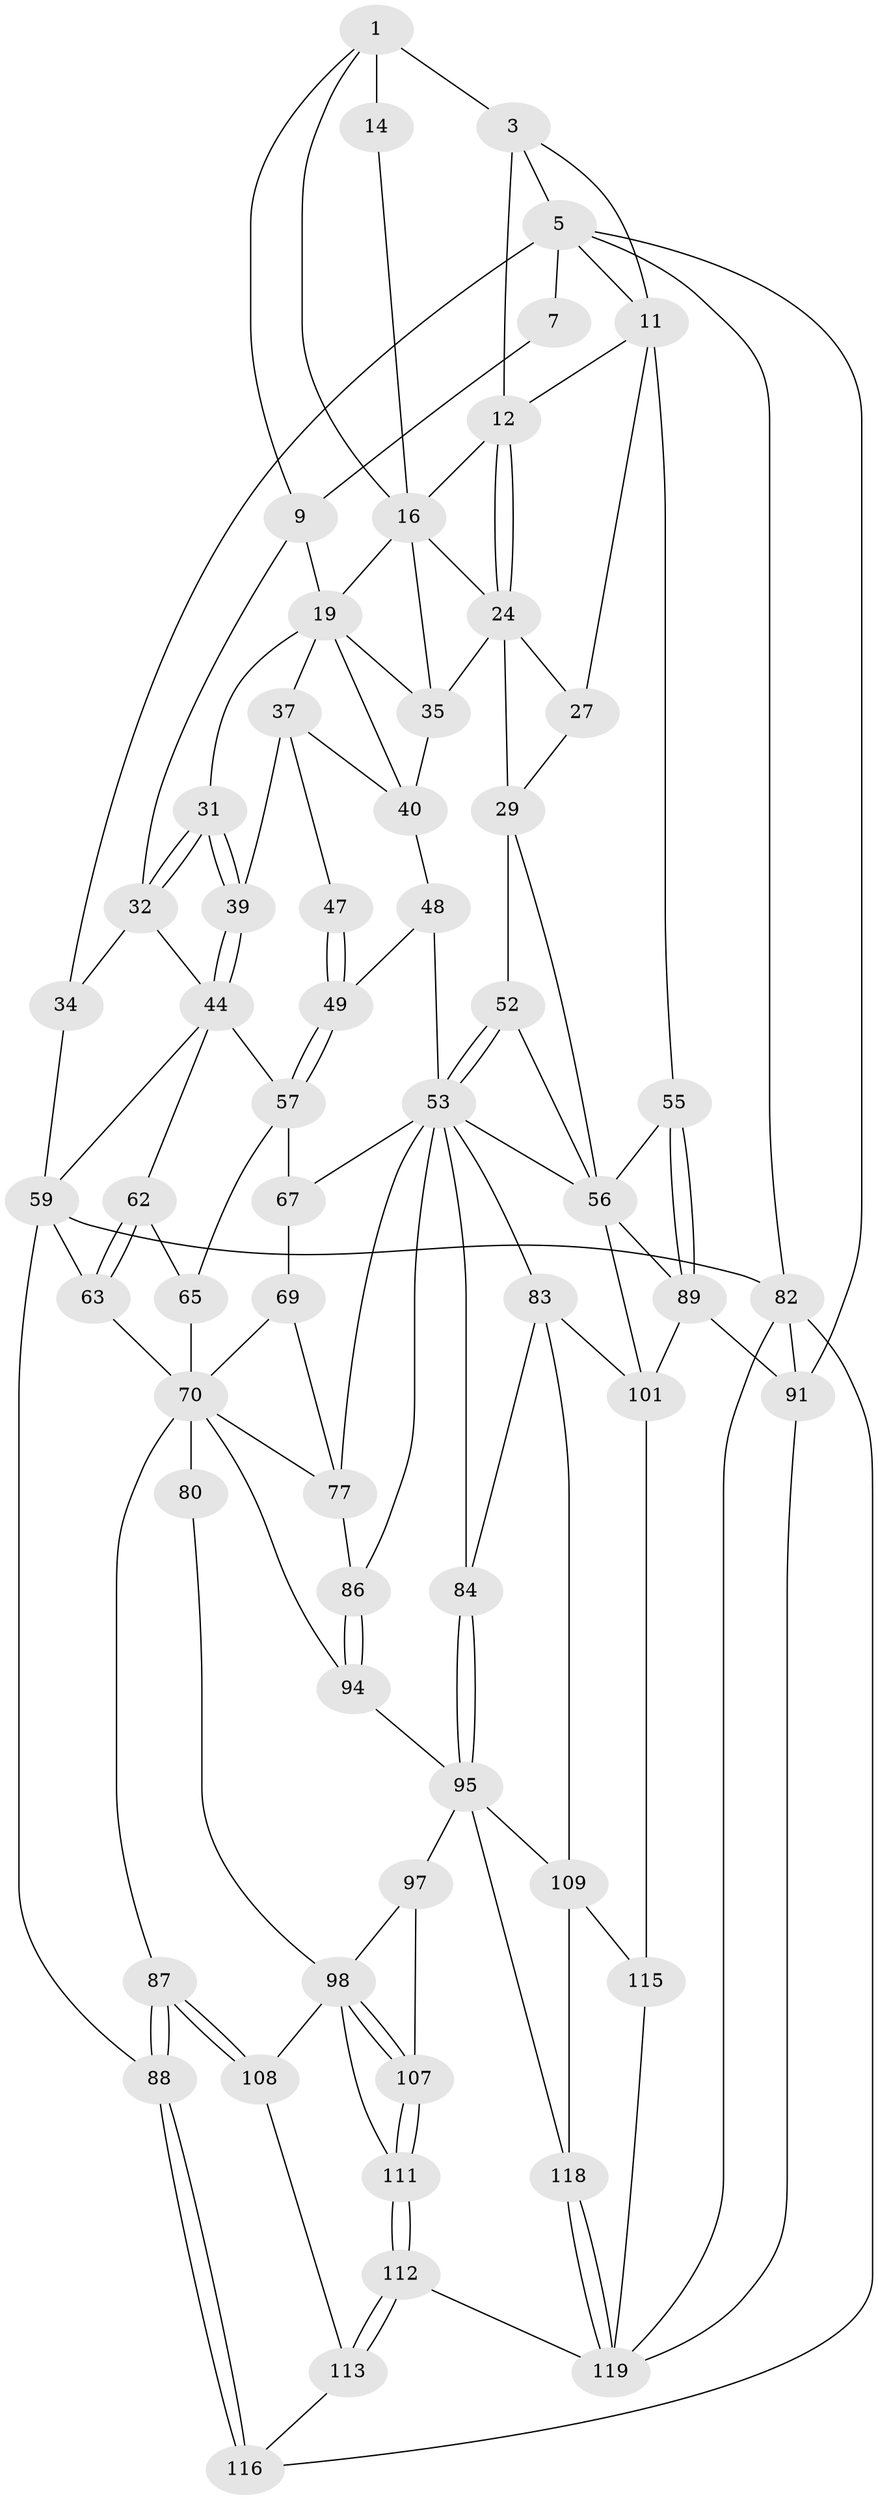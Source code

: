 // original degree distribution, {3: 0.02459016393442623, 4: 0.23770491803278687, 6: 0.23770491803278687, 5: 0.5}
// Generated by graph-tools (version 1.1) at 2025/21/03/04/25 18:21:07]
// undirected, 61 vertices, 135 edges
graph export_dot {
graph [start="1"]
  node [color=gray90,style=filled];
  1 [pos="+0.3823193690495197+0",super="+2+8"];
  3 [pos="+0.6875505409802409+0",super="+4"];
  5 [pos="+1+0",super="+6"];
  7 [pos="+0.19086705607312518+0"];
  9 [pos="+0.4226280693078958+0.13448796746405292",super="+10"];
  11 [pos="+0.8463876891556307+0.09097615553959787",super="+22"];
  12 [pos="+0.7617242350851683+0.16161085868253874",super="+13"];
  14 [pos="+0.6526218405981428+0"];
  16 [pos="+0.6646533829730044+0.18349415091045912",super="+17+26"];
  19 [pos="+0.5769028377705477+0.19262303818460944",super="+36+20"];
  24 [pos="+0.7648285210538425+0.1765107837607355",super="+25+28"];
  27 [pos="+0.8923300473003761+0.2911040539740269"];
  29 [pos="+0.770687648492352+0.3239430937727398",super="+50"];
  31 [pos="+0.37032857847519735+0.3118265568700652"];
  32 [pos="+0.27111609382549545+0.14975855823489226",super="+33"];
  34 [pos="+0+0.053767178600773624"];
  35 [pos="+0.617171816873929+0.2700206379081054",super="+42"];
  37 [pos="+0.4750523892064673+0.32156606901092044",super="+41+38"];
  39 [pos="+0.3723646535709437+0.3304587439992178"];
  40 [pos="+0.5895635190607914+0.3414657877143625",super="+43"];
  44 [pos="+0.35674666795926874+0.3464092141084004",super="+45"];
  47 [pos="+0.4917317281802385+0.42358389684301234"];
  48 [pos="+0.6443797427994733+0.46590961163832945"];
  49 [pos="+0.4957586598331684+0.4396158189588982"];
  52 [pos="+0.7534624168195628+0.49148490856442645"];
  53 [pos="+0.664511010898407+0.4945444821701135",super="+54+66"];
  55 [pos="+1+0.38423130717855136"];
  56 [pos="+0.8646235477947233+0.47984674570567526",super="+60"];
  57 [pos="+0.4304479216948959+0.5075578670731247",super="+58"];
  59 [pos="+0+0.36799622840084056",super="+64"];
  62 [pos="+0.20684139002096455+0.4471788451504653"];
  63 [pos="+0.17366482454049365+0.49915425194854607"];
  65 [pos="+0.3791149403465971+0.5224402627003809"];
  67 [pos="+0.5097829044368563+0.5636059163399749",super="+68"];
  69 [pos="+0.4312852370123586+0.6415581186379137"];
  70 [pos="+0.3744629822164504+0.5986487436004897",super="+71+79"];
  77 [pos="+0.4841040955568348+0.624095203041481",super="+78"];
  80 [pos="+0.256025842461208+0.715421505099093"];
  82 [pos="+0+1",super="+121"];
  83 [pos="+0.6713265762607705+0.6814885923146261",super="+102"];
  84 [pos="+0.6327544238529151+0.6978241815545291"];
  86 [pos="+0.5052416980703001+0.6673530210598881"];
  87 [pos="+0+0.7301047057955534"];
  88 [pos="+0+0.7332250842108239"];
  89 [pos="+1+0.5936819243172825",super="+92"];
  91 [pos="+1+1"];
  94 [pos="+0.4501627656259669+0.6959394359499351"];
  95 [pos="+0.567496414971518+0.7550958189169331",super="+96+104"];
  97 [pos="+0.4500709346585864+0.7275336017440203",super="+106"];
  98 [pos="+0.41239815788960965+0.7461986195328519",super="+99"];
  101 [pos="+0.8814151856235857+0.6567668883108888",super="+103"];
  107 [pos="+0.4156935735694563+0.8699820801237141"];
  108 [pos="+0.20822573077494183+0.8302667337790802"];
  109 [pos="+0.8000426726037524+0.8920582944157066",super="+110"];
  111 [pos="+0.37410007812558327+0.8826949599573942"];
  112 [pos="+0.36389429250912936+0.9027369324319551"];
  113 [pos="+0.19677339441266803+0.8840875950005547",super="+114"];
  115 [pos="+0.9782156611894567+0.8758329769758546"];
  116 [pos="+0.013289357895184662+0.7988854617260298",super="+117"];
  118 [pos="+0.6896404618875901+1"];
  119 [pos="+0.6866973968155338+1",super="+120+122"];
  1 -- 3;
  1 -- 14 [weight=2];
  1 -- 16;
  1 -- 9;
  3 -- 11;
  3 -- 5;
  3 -- 12;
  5 -- 91;
  5 -- 34;
  5 -- 82;
  5 -- 7;
  5 -- 11;
  7 -- 9;
  9 -- 32;
  9 -- 19;
  11 -- 12;
  11 -- 27;
  11 -- 55;
  12 -- 24;
  12 -- 24;
  12 -- 16;
  14 -- 16;
  16 -- 19;
  16 -- 24;
  16 -- 35;
  19 -- 40;
  19 -- 35;
  19 -- 37;
  19 -- 31;
  24 -- 29 [weight=2];
  24 -- 27;
  24 -- 35;
  27 -- 29;
  29 -- 56;
  29 -- 52;
  31 -- 32;
  31 -- 32;
  31 -- 39;
  31 -- 39;
  32 -- 34;
  32 -- 44;
  34 -- 59;
  35 -- 40;
  37 -- 40;
  37 -- 47 [weight=2];
  37 -- 39;
  39 -- 44;
  39 -- 44;
  40 -- 48;
  44 -- 59;
  44 -- 62;
  44 -- 57;
  47 -- 49;
  47 -- 49;
  48 -- 49;
  48 -- 53;
  49 -- 57;
  49 -- 57;
  52 -- 53;
  52 -- 53;
  52 -- 56;
  53 -- 67 [weight=2];
  53 -- 83;
  53 -- 84;
  53 -- 86;
  53 -- 56;
  53 -- 77;
  55 -- 56;
  55 -- 89;
  55 -- 89;
  56 -- 101;
  56 -- 89;
  57 -- 67;
  57 -- 65;
  59 -- 88;
  59 -- 82;
  59 -- 63;
  62 -- 63;
  62 -- 63;
  62 -- 65;
  63 -- 70;
  65 -- 70;
  67 -- 69;
  69 -- 70;
  69 -- 77;
  70 -- 80 [weight=2];
  70 -- 87;
  70 -- 94;
  70 -- 77;
  77 -- 86;
  80 -- 98;
  82 -- 91;
  82 -- 116;
  82 -- 119;
  83 -- 84;
  83 -- 109;
  83 -- 101;
  84 -- 95;
  84 -- 95;
  86 -- 94;
  86 -- 94;
  87 -- 88;
  87 -- 88;
  87 -- 108;
  87 -- 108;
  88 -- 116;
  88 -- 116;
  89 -- 91;
  89 -- 101;
  91 -- 119;
  94 -- 95;
  95 -- 97 [weight=2];
  95 -- 109;
  95 -- 118;
  97 -- 98;
  97 -- 107;
  98 -- 107;
  98 -- 107;
  98 -- 108;
  98 -- 111;
  101 -- 115;
  107 -- 111;
  107 -- 111;
  108 -- 113;
  109 -- 115;
  109 -- 118;
  111 -- 112;
  111 -- 112;
  112 -- 113;
  112 -- 113;
  112 -- 119;
  113 -- 116;
  115 -- 119;
  118 -- 119;
  118 -- 119;
}
